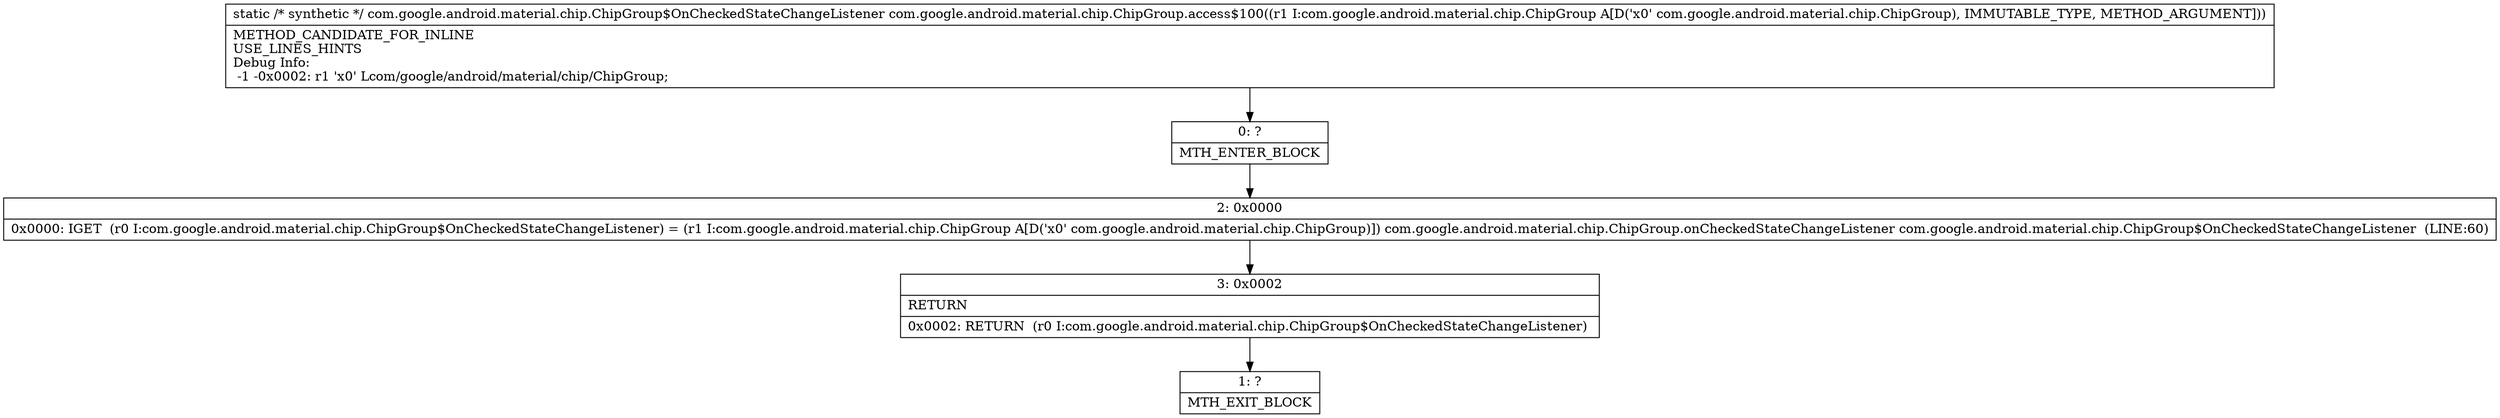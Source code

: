 digraph "CFG forcom.google.android.material.chip.ChipGroup.access$100(Lcom\/google\/android\/material\/chip\/ChipGroup;)Lcom\/google\/android\/material\/chip\/ChipGroup$OnCheckedStateChangeListener;" {
Node_0 [shape=record,label="{0\:\ ?|MTH_ENTER_BLOCK\l}"];
Node_2 [shape=record,label="{2\:\ 0x0000|0x0000: IGET  (r0 I:com.google.android.material.chip.ChipGroup$OnCheckedStateChangeListener) = (r1 I:com.google.android.material.chip.ChipGroup A[D('x0' com.google.android.material.chip.ChipGroup)]) com.google.android.material.chip.ChipGroup.onCheckedStateChangeListener com.google.android.material.chip.ChipGroup$OnCheckedStateChangeListener  (LINE:60)\l}"];
Node_3 [shape=record,label="{3\:\ 0x0002|RETURN\l|0x0002: RETURN  (r0 I:com.google.android.material.chip.ChipGroup$OnCheckedStateChangeListener) \l}"];
Node_1 [shape=record,label="{1\:\ ?|MTH_EXIT_BLOCK\l}"];
MethodNode[shape=record,label="{static \/* synthetic *\/ com.google.android.material.chip.ChipGroup$OnCheckedStateChangeListener com.google.android.material.chip.ChipGroup.access$100((r1 I:com.google.android.material.chip.ChipGroup A[D('x0' com.google.android.material.chip.ChipGroup), IMMUTABLE_TYPE, METHOD_ARGUMENT]))  | METHOD_CANDIDATE_FOR_INLINE\lUSE_LINES_HINTS\lDebug Info:\l  \-1 \-0x0002: r1 'x0' Lcom\/google\/android\/material\/chip\/ChipGroup;\l}"];
MethodNode -> Node_0;Node_0 -> Node_2;
Node_2 -> Node_3;
Node_3 -> Node_1;
}

